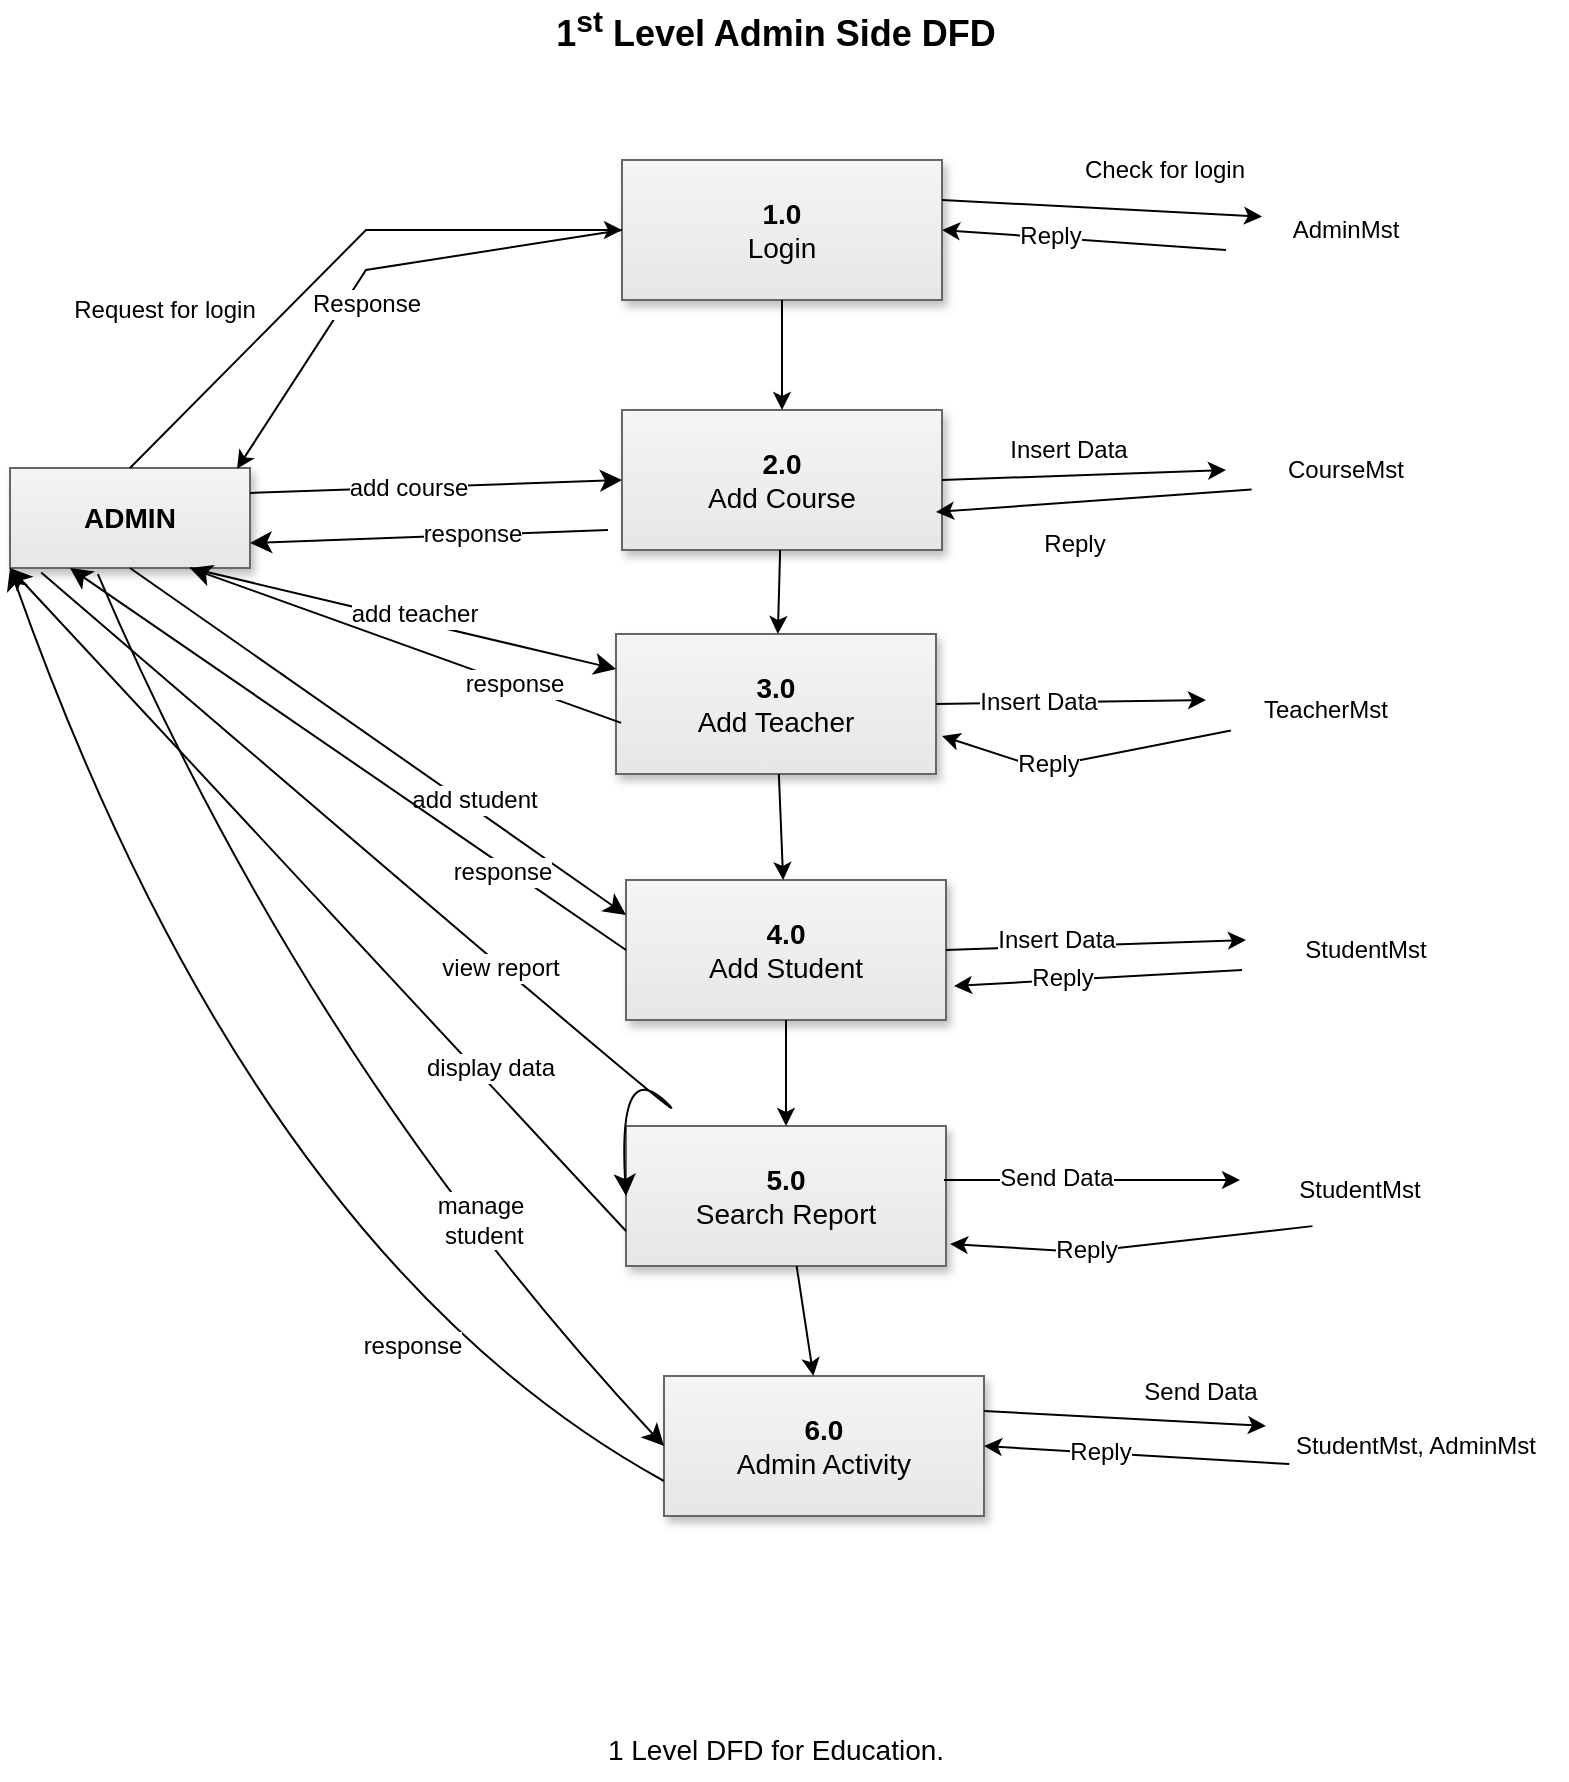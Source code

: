 <mxfile version="28.2.3">
  <diagram id="diagram-1" name="Page-1">
    <mxGraphModel dx="1042" dy="562" grid="0" gridSize="10" guides="1" tooltips="1" connect="1" arrows="1" fold="1" page="1" pageScale="1" pageWidth="850" pageHeight="1100" math="0" shadow="0">
      <root>
        <mxCell id="0" />
        <mxCell id="1" parent="0" />
        <mxCell id="2" value="1&lt;sup&gt;st&lt;/sup&gt; Level Admin Side DFD" style="text;html=1;strokeColor=none;fillColor=none;align=center;verticalAlign=middle;whiteSpace=wrap;rounded=0;fontSize=18;fontStyle=1;" parent="1" vertex="1">
          <mxGeometry x="275" y="20" width="300" height="30" as="geometry" />
        </mxCell>
        <mxCell id="3" value="ADMIN" style="shape=rounded;whiteSpace=wrap;html=1;arcSize=20;fillColor=#f5f5f5;gradientColor=#e6e6e6;gradientDirection=south;strokeColor=#666666;shadow=1;fontStyle=1;fontSize=14;" parent="1" vertex="1">
          <mxGeometry x="42" y="254" width="120" height="50" as="geometry" />
        </mxCell>
        <mxCell id="4" value="&lt;b&gt;1.0&lt;/b&gt;&lt;br&gt;Login" style="shape=rounded;whiteSpace=wrap;html=1;arcSize=50;fillColor=#f5f5f5;gradientColor=#e6e6e6;gradientDirection=south;strokeColor=#666666;shadow=1;fontStyle=0;fontSize=14;align=center;" parent="1" vertex="1">
          <mxGeometry x="348" y="100" width="160" height="70" as="geometry" />
        </mxCell>
        <mxCell id="5" value="&lt;b&gt;2.0&lt;/b&gt;&lt;br&gt;Add Course" style="shape=rounded;whiteSpace=wrap;html=1;arcSize=50;fillColor=#f5f5f5;gradientColor=#e6e6e6;gradientDirection=south;strokeColor=#666666;shadow=1;fontStyle=0;fontSize=14;align=center;" parent="1" vertex="1">
          <mxGeometry x="348" y="225" width="160" height="70" as="geometry" />
        </mxCell>
        <mxCell id="6" value="&lt;b&gt;3.0&lt;/b&gt;&lt;br&gt;Add Teacher" style="shape=rounded;whiteSpace=wrap;html=1;arcSize=50;fillColor=#f5f5f5;gradientColor=#e6e6e6;gradientDirection=south;strokeColor=#666666;shadow=1;fontStyle=0;fontSize=14;align=center;" parent="1" vertex="1">
          <mxGeometry x="345" y="337" width="160" height="70" as="geometry" />
        </mxCell>
        <mxCell id="7" value="&lt;b&gt;4.0&lt;/b&gt;&lt;br&gt;Add Student" style="shape=rounded;whiteSpace=wrap;html=1;arcSize=50;fillColor=#f5f5f5;gradientColor=#e6e6e6;gradientDirection=south;strokeColor=#666666;shadow=1;fontStyle=0;fontSize=14;align=center;" parent="1" vertex="1">
          <mxGeometry x="350" y="460" width="160" height="70" as="geometry" />
        </mxCell>
        <mxCell id="8" value="&lt;b&gt;5.0&lt;/b&gt;&lt;br&gt;Search Report" style="shape=rounded;whiteSpace=wrap;html=1;arcSize=50;fillColor=#f5f5f5;gradientColor=#e6e6e6;gradientDirection=south;strokeColor=#666666;shadow=1;fontStyle=0;fontSize=14;align=center;" parent="1" vertex="1">
          <mxGeometry x="350" y="583" width="160" height="70" as="geometry" />
        </mxCell>
        <mxCell id="9" value="&lt;b&gt;6.0&lt;/b&gt;&lt;br&gt;Admin Activity" style="shape=rounded;whiteSpace=wrap;html=1;arcSize=50;fillColor=#f5f5f5;gradientColor=#e6e6e6;gradientDirection=south;strokeColor=#666666;shadow=1;fontStyle=0;fontSize=14;align=center;" parent="1" vertex="1">
          <mxGeometry x="369" y="708" width="160" height="70" as="geometry" />
        </mxCell>
        <mxCell id="10" value="AdminMst" style="shape=partialRectangle;whiteSpace=wrap;html=1;top=0;bottom=0;right=0;left=0;strokeColor=#000000;fillColor=none;align=center;verticalAlign=middle;dashed=0;fontSize=12;" parent="1" vertex="1">
          <mxGeometry x="650" y="125" width="120" height="20" as="geometry" />
        </mxCell>
        <mxCell id="11" value="CourseMst" style="shape=partialRectangle;whiteSpace=wrap;html=1;top=0;bottom=0;right=0;left=0;strokeColor=#000000;fillColor=none;align=center;verticalAlign=middle;dashed=0;fontSize=12;" parent="1" vertex="1">
          <mxGeometry x="650" y="245" width="120" height="20" as="geometry" />
        </mxCell>
        <mxCell id="12" value="TeacherMst" style="shape=partialRectangle;whiteSpace=wrap;html=1;top=0;bottom=0;right=0;left=0;strokeColor=#000000;fillColor=none;align=center;verticalAlign=middle;dashed=0;fontSize=12;" parent="1" vertex="1">
          <mxGeometry x="640" y="365" width="120" height="20" as="geometry" />
        </mxCell>
        <mxCell id="13" value="StudentMst" style="shape=partialRectangle;whiteSpace=wrap;html=1;top=0;bottom=0;right=0;left=0;strokeColor=#000000;fillColor=none;align=center;verticalAlign=middle;dashed=0;fontSize=12;" parent="1" vertex="1">
          <mxGeometry x="660" y="485" width="120" height="20" as="geometry" />
        </mxCell>
        <mxCell id="14" value="StudentMst" style="shape=partialRectangle;whiteSpace=wrap;html=1;top=0;bottom=0;right=0;left=0;strokeColor=#000000;fillColor=none;align=center;verticalAlign=middle;dashed=0;fontSize=12;" parent="1" vertex="1">
          <mxGeometry x="657" y="605" width="120" height="20" as="geometry" />
        </mxCell>
        <mxCell id="15" value="StudentMst, AdminMst" style="shape=partialRectangle;whiteSpace=wrap;html=1;top=0;bottom=0;right=0;left=0;strokeColor=#000000;fillColor=none;align=center;verticalAlign=middle;dashed=0;fontSize=12;" parent="1" vertex="1">
          <mxGeometry x="670" y="733" width="150" height="20" as="geometry" />
        </mxCell>
        <mxCell id="16" value="" style="endArrow=classic;html=1;rounded=0;" parent="1" source="4" target="5" edge="1">
          <mxGeometry width="50" height="50" relative="1" as="geometry">
            <mxPoint x="360" y="200" as="sourcePoint" />
            <mxPoint x="410" y="250" as="targetPoint" />
          </mxGeometry>
        </mxCell>
        <mxCell id="17" value="" style="endArrow=classic;html=1;rounded=0;" parent="1" source="5" target="6" edge="1">
          <mxGeometry width="50" height="50" relative="1" as="geometry">
            <mxPoint x="360" y="320" as="sourcePoint" />
            <mxPoint x="410" y="370" as="targetPoint" />
          </mxGeometry>
        </mxCell>
        <mxCell id="18" value="" style="endArrow=classic;html=1;rounded=0;" parent="1" source="6" target="7" edge="1">
          <mxGeometry width="50" height="50" relative="1" as="geometry">
            <mxPoint x="360" y="440" as="sourcePoint" />
            <mxPoint x="410" y="490" as="targetPoint" />
          </mxGeometry>
        </mxCell>
        <mxCell id="19" value="" style="endArrow=classic;html=1;rounded=0;" parent="1" source="7" target="8" edge="1">
          <mxGeometry width="50" height="50" relative="1" as="geometry">
            <mxPoint x="360" y="560" as="sourcePoint" />
            <mxPoint x="410" y="610" as="targetPoint" />
          </mxGeometry>
        </mxCell>
        <mxCell id="20" value="" style="endArrow=classic;html=1;rounded=0;" parent="1" source="8" target="9" edge="1">
          <mxGeometry width="50" height="50" relative="1" as="geometry">
            <mxPoint x="360" y="680" as="sourcePoint" />
            <mxPoint x="410" y="730" as="targetPoint" />
          </mxGeometry>
        </mxCell>
        <mxCell id="22" value="" style="endArrow=classic;html=1;rounded=0;entryX=0;entryY=0.5;entryDx=0;entryDy=0;exitX=0.5;exitY=0;exitDx=0;exitDy=0;" parent="1" source="3" target="4" edge="1">
          <mxGeometry width="50" height="50" relative="1" as="geometry">
            <mxPoint x="160" y="135" as="sourcePoint" />
            <mxPoint x="270" y="135" as="targetPoint" />
            <Array as="points">
              <mxPoint x="220" y="135" />
            </Array>
          </mxGeometry>
        </mxCell>
        <mxCell id="21" value="Request for login" style="edgeLabel;html=1;align=center;verticalAlign=middle;resizable=0;points=[];fontSize=12;" parent="22" vertex="1" connectable="0">
          <mxGeometry x="-0.25" y="1" relative="1" as="geometry">
            <mxPoint x="-61" as="offset" />
          </mxGeometry>
        </mxCell>
        <mxCell id="24" value="" style="endArrow=classic;html=1;rounded=0;exitX=0;exitY=0.5;exitDx=0;exitDy=0;entryX=0.946;entryY=0.008;entryDx=0;entryDy=0;entryPerimeter=0;" parent="1" source="4" target="3" edge="1">
          <mxGeometry width="50" height="50" relative="1" as="geometry">
            <mxPoint x="290" y="145" as="sourcePoint" />
            <mxPoint x="160" y="155" as="targetPoint" />
            <Array as="points">
              <mxPoint x="220" y="155" />
            </Array>
          </mxGeometry>
        </mxCell>
        <mxCell id="23" value="Response" style="edgeLabel;html=1;align=center;verticalAlign=middle;resizable=0;points=[];fontSize=12;" parent="24" vertex="1" connectable="0">
          <mxGeometry x="0.25" y="-1" relative="1" as="geometry">
            <mxPoint x="14" y="-4" as="offset" />
          </mxGeometry>
        </mxCell>
        <mxCell id="26" value="" style="endArrow=classic;html=1;rounded=0;entryX=0.15;entryY=0.165;entryDx=0;entryDy=0;entryPerimeter=0;" parent="1" target="10" edge="1">
          <mxGeometry width="50" height="50" relative="1" as="geometry">
            <mxPoint x="508" y="120" as="sourcePoint" />
            <mxPoint x="625" y="123.82" as="targetPoint" />
          </mxGeometry>
        </mxCell>
        <mxCell id="25" value="Check for login" style="edgeLabel;html=1;align=center;verticalAlign=middle;resizable=0;points=[];fontSize=12;" parent="26" vertex="1" connectable="0">
          <mxGeometry x="-0.25" y="1" relative="1" as="geometry">
            <mxPoint x="51" y="-17" as="offset" />
          </mxGeometry>
        </mxCell>
        <mxCell id="28" value="" style="endArrow=classic;html=1;rounded=0;entryX=1;entryY=0.5;entryDx=0;entryDy=0;exitX=0;exitY=1;exitDx=0;exitDy=0;" parent="1" source="10" target="4" edge="1">
          <mxGeometry width="50" height="50" relative="1" as="geometry">
            <mxPoint x="580" y="155" as="sourcePoint" />
            <mxPoint x="450" y="155" as="targetPoint" />
          </mxGeometry>
        </mxCell>
        <mxCell id="27" value="Reply" style="edgeLabel;html=1;align=center;verticalAlign=middle;resizable=0;points=[];fontSize=12;" parent="28" vertex="1" connectable="0">
          <mxGeometry x="0.25" y="-1" relative="1" as="geometry">
            <mxPoint as="offset" />
          </mxGeometry>
        </mxCell>
        <mxCell id="34" value="" style="endArrow=classic;html=1;rounded=0;exitX=1;exitY=0.5;exitDx=0;exitDy=0;entryX=0;entryY=0.5;entryDx=0;entryDy=0;" parent="1" source="5" target="11" edge="1">
          <mxGeometry width="50" height="50" relative="1" as="geometry">
            <mxPoint x="450" y="255" as="sourcePoint" />
            <mxPoint x="580" y="255" as="targetPoint" />
          </mxGeometry>
        </mxCell>
        <mxCell id="33" value="Insert Data" style="edgeLabel;html=1;align=center;verticalAlign=middle;resizable=0;points=[];fontSize=12;" parent="34" vertex="1" connectable="0">
          <mxGeometry x="-0.25" y="1" relative="1" as="geometry">
            <mxPoint x="9" y="-12" as="offset" />
          </mxGeometry>
        </mxCell>
        <mxCell id="36" value="" style="endArrow=classic;html=1;rounded=0;entryX=1;entryY=0.5;entryDx=0;entryDy=0;exitX=0.107;exitY=0.988;exitDx=0;exitDy=0;exitPerimeter=0;" parent="1" source="11" edge="1">
          <mxGeometry width="50" height="50" relative="1" as="geometry">
            <mxPoint x="666.44" y="284.52" as="sourcePoint" />
            <mxPoint x="505" y="276" as="targetPoint" />
          </mxGeometry>
        </mxCell>
        <mxCell id="35" value="Reply" style="edgeLabel;html=1;align=center;verticalAlign=middle;resizable=0;points=[];fontSize=12;" parent="36" vertex="1" connectable="0">
          <mxGeometry x="0.25" y="-1" relative="1" as="geometry">
            <mxPoint x="10" y="21" as="offset" />
          </mxGeometry>
        </mxCell>
        <mxCell id="42" value="" style="endArrow=classic;html=1;rounded=0;exitX=1;exitY=0.5;exitDx=0;exitDy=0;entryX=0;entryY=0.25;entryDx=0;entryDy=0;" parent="1" source="6" target="12" edge="1">
          <mxGeometry width="50" height="50" relative="1" as="geometry">
            <mxPoint x="450" y="375" as="sourcePoint" />
            <mxPoint x="580" y="375" as="targetPoint" />
          </mxGeometry>
        </mxCell>
        <mxCell id="41" value="Insert Data" style="edgeLabel;html=1;align=center;verticalAlign=middle;resizable=0;points=[];fontSize=12;" parent="42" vertex="1" connectable="0">
          <mxGeometry x="-0.25" y="1" relative="1" as="geometry">
            <mxPoint as="offset" />
          </mxGeometry>
        </mxCell>
        <mxCell id="44" value="" style="endArrow=classic;html=1;rounded=0;entryX=1;entryY=0.5;entryDx=0;entryDy=0;exitX=0.104;exitY=1.012;exitDx=0;exitDy=0;exitPerimeter=0;" parent="1" source="12" edge="1">
          <mxGeometry width="50" height="50" relative="1" as="geometry">
            <mxPoint x="643" y="401" as="sourcePoint" />
            <mxPoint x="508" y="388" as="targetPoint" />
            <Array as="points">
              <mxPoint x="557" y="404" />
            </Array>
          </mxGeometry>
        </mxCell>
        <mxCell id="43" value="Reply" style="edgeLabel;html=1;align=center;verticalAlign=middle;resizable=0;points=[];fontSize=12;" parent="44" vertex="1" connectable="0">
          <mxGeometry x="0.25" y="-1" relative="1" as="geometry">
            <mxPoint as="offset" />
          </mxGeometry>
        </mxCell>
        <mxCell id="50" value="" style="endArrow=classic;html=1;rounded=0;exitX=1;exitY=0.5;exitDx=0;exitDy=0;entryX=0;entryY=0.25;entryDx=0;entryDy=0;" parent="1" source="7" target="13" edge="1">
          <mxGeometry width="50" height="50" relative="1" as="geometry">
            <mxPoint x="450" y="495" as="sourcePoint" />
            <mxPoint x="580" y="495" as="targetPoint" />
          </mxGeometry>
        </mxCell>
        <mxCell id="49" value="Insert Data" style="edgeLabel;html=1;align=center;verticalAlign=middle;resizable=0;points=[];fontSize=12;" parent="50" vertex="1" connectable="0">
          <mxGeometry x="-0.25" y="1" relative="1" as="geometry">
            <mxPoint x="-2" y="-2" as="offset" />
          </mxGeometry>
        </mxCell>
        <mxCell id="52" value="" style="endArrow=classic;html=1;rounded=0;" parent="1" edge="1">
          <mxGeometry width="50" height="50" relative="1" as="geometry">
            <mxPoint x="658" y="505" as="sourcePoint" />
            <mxPoint x="514" y="513" as="targetPoint" />
          </mxGeometry>
        </mxCell>
        <mxCell id="51" value="Reply" style="edgeLabel;html=1;align=center;verticalAlign=middle;resizable=0;points=[];fontSize=12;" parent="52" vertex="1" connectable="0">
          <mxGeometry x="0.25" y="-1" relative="1" as="geometry">
            <mxPoint as="offset" />
          </mxGeometry>
        </mxCell>
        <mxCell id="58" value="" style="endArrow=classic;html=1;rounded=0;entryX=0;entryY=0.25;entryDx=0;entryDy=0;" parent="1" target="14" edge="1">
          <mxGeometry width="50" height="50" relative="1" as="geometry">
            <mxPoint x="509" y="610" as="sourcePoint" />
            <mxPoint x="611" y="608" as="targetPoint" />
          </mxGeometry>
        </mxCell>
        <mxCell id="57" value="Send Data" style="edgeLabel;html=1;align=center;verticalAlign=middle;resizable=0;points=[];fontSize=12;" parent="58" vertex="1" connectable="0">
          <mxGeometry x="-0.25" y="1" relative="1" as="geometry">
            <mxPoint as="offset" />
          </mxGeometry>
        </mxCell>
        <mxCell id="60" value="" style="endArrow=classic;html=1;rounded=0;exitX=0.127;exitY=1.153;exitDx=0;exitDy=0;exitPerimeter=0;" parent="1" edge="1">
          <mxGeometry width="50" height="50" relative="1" as="geometry">
            <mxPoint x="693.24" y="633.06" as="sourcePoint" />
            <mxPoint x="512" y="642" as="targetPoint" />
            <Array as="points">
              <mxPoint x="578" y="646" />
            </Array>
          </mxGeometry>
        </mxCell>
        <mxCell id="59" value="Reply" style="edgeLabel;html=1;align=center;verticalAlign=middle;resizable=0;points=[];fontSize=12;" parent="60" vertex="1" connectable="0">
          <mxGeometry x="0.25" y="-1" relative="1" as="geometry">
            <mxPoint as="offset" />
          </mxGeometry>
        </mxCell>
        <mxCell id="66" value="" style="endArrow=classic;html=1;rounded=0;exitX=1;exitY=0.25;exitDx=0;exitDy=0;entryX=0;entryY=0;entryDx=0;entryDy=0;" parent="1" source="9" target="15" edge="1">
          <mxGeometry width="50" height="50" relative="1" as="geometry">
            <mxPoint x="479" y="721" as="sourcePoint" />
            <mxPoint x="580" y="721" as="targetPoint" />
          </mxGeometry>
        </mxCell>
        <mxCell id="65" value="Send Data" style="edgeLabel;html=1;align=center;verticalAlign=middle;resizable=0;points=[];fontSize=12;" parent="66" vertex="1" connectable="0">
          <mxGeometry x="-0.25" y="1" relative="1" as="geometry">
            <mxPoint x="55" y="-12" as="offset" />
          </mxGeometry>
        </mxCell>
        <mxCell id="68" value="" style="endArrow=classic;html=1;rounded=0;entryX=1;entryY=0.5;entryDx=0;entryDy=0;exitX=0.078;exitY=0.953;exitDx=0;exitDy=0;exitPerimeter=0;" parent="1" source="15" target="9" edge="1">
          <mxGeometry width="50" height="50" relative="1" as="geometry">
            <mxPoint x="580" y="755" as="sourcePoint" />
            <mxPoint x="450" y="755" as="targetPoint" />
          </mxGeometry>
        </mxCell>
        <mxCell id="67" value="Reply" style="edgeLabel;html=1;align=center;verticalAlign=middle;resizable=0;points=[];fontSize=12;" parent="68" vertex="1" connectable="0">
          <mxGeometry x="0.25" y="-1" relative="1" as="geometry">
            <mxPoint as="offset" />
          </mxGeometry>
        </mxCell>
        <mxCell id="69" value="1 Level DFD for Education." style="text;html=1;strokeColor=none;fillColor=none;align=center;verticalAlign=middle;whiteSpace=wrap;rounded=0;fontSize=14;" parent="1" vertex="1">
          <mxGeometry x="225" y="880" width="400" height="30" as="geometry" />
        </mxCell>
        <mxCell id="71" value="" style="endArrow=classic;html=1;rounded=0;fontSize=12;startSize=8;endSize=8;curved=1;exitX=1;exitY=0.25;exitDx=0;exitDy=0;entryX=0;entryY=0.5;entryDx=0;entryDy=0;" parent="1" source="3" target="5" edge="1">
          <mxGeometry width="50" height="50" relative="1" as="geometry">
            <mxPoint x="401" y="437" as="sourcePoint" />
            <mxPoint x="451" y="387" as="targetPoint" />
          </mxGeometry>
        </mxCell>
        <mxCell id="86" value="add course" style="edgeLabel;html=1;align=center;verticalAlign=middle;resizable=0;points=[];fontSize=12;" parent="71" vertex="1" connectable="0">
          <mxGeometry x="-0.149" relative="1" as="geometry">
            <mxPoint as="offset" />
          </mxGeometry>
        </mxCell>
        <mxCell id="72" value="" style="endArrow=classic;html=1;rounded=0;fontSize=12;startSize=8;endSize=8;curved=1;entryX=1;entryY=0.75;entryDx=0;entryDy=0;" parent="1" target="3" edge="1">
          <mxGeometry width="50" height="50" relative="1" as="geometry">
            <mxPoint x="341" y="285" as="sourcePoint" />
            <mxPoint x="451" y="387" as="targetPoint" />
          </mxGeometry>
        </mxCell>
        <mxCell id="87" value="response" style="edgeLabel;html=1;align=center;verticalAlign=middle;resizable=0;points=[];fontSize=12;" parent="72" vertex="1" connectable="0">
          <mxGeometry x="-0.24" y="-1" relative="1" as="geometry">
            <mxPoint as="offset" />
          </mxGeometry>
        </mxCell>
        <mxCell id="73" value="" style="endArrow=classic;html=1;rounded=0;fontSize=12;startSize=8;endSize=8;curved=1;exitX=0.75;exitY=1;exitDx=0;exitDy=0;entryX=0;entryY=0.25;entryDx=0;entryDy=0;" parent="1" source="3" target="6" edge="1">
          <mxGeometry width="50" height="50" relative="1" as="geometry">
            <mxPoint x="401" y="437" as="sourcePoint" />
            <mxPoint x="451" y="387" as="targetPoint" />
          </mxGeometry>
        </mxCell>
        <mxCell id="88" value="add teacher" style="edgeLabel;html=1;align=center;verticalAlign=middle;resizable=0;points=[];fontSize=12;" parent="73" vertex="1" connectable="0">
          <mxGeometry x="0.039" y="4" relative="1" as="geometry">
            <mxPoint as="offset" />
          </mxGeometry>
        </mxCell>
        <mxCell id="74" value="" style="endArrow=classic;html=1;rounded=0;fontSize=12;startSize=8;endSize=8;curved=1;entryX=0.75;entryY=1;entryDx=0;entryDy=0;exitX=0.016;exitY=0.635;exitDx=0;exitDy=0;exitPerimeter=0;" parent="1" source="6" target="3" edge="1">
          <mxGeometry width="50" height="50" relative="1" as="geometry">
            <mxPoint x="341" y="383" as="sourcePoint" />
            <mxPoint x="451" y="481" as="targetPoint" />
          </mxGeometry>
        </mxCell>
        <mxCell id="89" value="response" style="edgeLabel;html=1;align=center;verticalAlign=middle;resizable=0;points=[];fontSize=12;" parent="74" vertex="1" connectable="0">
          <mxGeometry x="-0.512" y="-1" relative="1" as="geometry">
            <mxPoint x="-1" as="offset" />
          </mxGeometry>
        </mxCell>
        <mxCell id="75" value="" style="endArrow=classic;html=1;rounded=0;fontSize=12;startSize=8;endSize=8;curved=1;exitX=0.5;exitY=1;exitDx=0;exitDy=0;entryX=0;entryY=0.25;entryDx=0;entryDy=0;" parent="1" source="3" target="7" edge="1">
          <mxGeometry width="50" height="50" relative="1" as="geometry">
            <mxPoint x="401" y="531" as="sourcePoint" />
            <mxPoint x="451" y="481" as="targetPoint" />
          </mxGeometry>
        </mxCell>
        <mxCell id="90" value="add student" style="edgeLabel;html=1;align=center;verticalAlign=middle;resizable=0;points=[];fontSize=12;" parent="75" vertex="1" connectable="0">
          <mxGeometry x="0.367" y="3" relative="1" as="geometry">
            <mxPoint as="offset" />
          </mxGeometry>
        </mxCell>
        <mxCell id="76" value="" style="endArrow=classic;html=1;rounded=0;fontSize=12;startSize=8;endSize=8;curved=1;exitX=0;exitY=0.5;exitDx=0;exitDy=0;entryX=0.25;entryY=1;entryDx=0;entryDy=0;" parent="1" source="7" target="3" edge="1">
          <mxGeometry width="50" height="50" relative="1" as="geometry">
            <mxPoint x="401" y="531" as="sourcePoint" />
            <mxPoint x="451" y="481" as="targetPoint" />
          </mxGeometry>
        </mxCell>
        <mxCell id="91" value="response" style="edgeLabel;html=1;align=center;verticalAlign=middle;resizable=0;points=[];fontSize=12;" parent="76" vertex="1" connectable="0">
          <mxGeometry x="-0.557" y="2" relative="1" as="geometry">
            <mxPoint y="1" as="offset" />
          </mxGeometry>
        </mxCell>
        <mxCell id="81" value="" style="curved=1;endArrow=classic;html=1;rounded=0;fontSize=12;startSize=8;endSize=8;exitX=0.13;exitY=1.044;exitDx=0;exitDy=0;exitPerimeter=0;entryX=0;entryY=0.5;entryDx=0;entryDy=0;" parent="1" source="3" target="8" edge="1">
          <mxGeometry width="50" height="50" relative="1" as="geometry">
            <mxPoint x="346" y="597" as="sourcePoint" />
            <mxPoint x="396" y="547" as="targetPoint" />
            <Array as="points">
              <mxPoint x="396" y="597" />
              <mxPoint x="346" y="547" />
            </Array>
          </mxGeometry>
        </mxCell>
        <mxCell id="92" value="view report" style="edgeLabel;html=1;align=center;verticalAlign=middle;resizable=0;points=[];fontSize=12;" parent="81" vertex="1" connectable="0">
          <mxGeometry x="0.03" y="-1" relative="1" as="geometry">
            <mxPoint y="-1" as="offset" />
          </mxGeometry>
        </mxCell>
        <mxCell id="83" value="" style="endArrow=classic;html=1;rounded=0;fontSize=12;startSize=8;endSize=8;curved=1;exitX=0;exitY=0.75;exitDx=0;exitDy=0;entryX=0;entryY=1;entryDx=0;entryDy=0;" parent="1" source="8" target="3" edge="1">
          <mxGeometry width="50" height="50" relative="1" as="geometry">
            <mxPoint x="346" y="562" as="sourcePoint" />
            <mxPoint x="396" y="512" as="targetPoint" />
          </mxGeometry>
        </mxCell>
        <mxCell id="93" value="display data" style="edgeLabel;html=1;align=center;verticalAlign=middle;resizable=0;points=[];fontSize=12;" parent="83" vertex="1" connectable="0">
          <mxGeometry x="-0.535" y="-5" relative="1" as="geometry">
            <mxPoint y="-1" as="offset" />
          </mxGeometry>
        </mxCell>
        <mxCell id="84" value="" style="endArrow=classic;html=1;rounded=0;fontSize=12;startSize=8;endSize=8;curved=1;exitX=0;exitY=0.75;exitDx=0;exitDy=0;entryX=0.099;entryY=0.987;entryDx=0;entryDy=0;entryPerimeter=0;" parent="1" source="9" edge="1">
          <mxGeometry width="50" height="50" relative="1" as="geometry">
            <mxPoint x="357.12" y="761.15" as="sourcePoint" />
            <mxPoint x="42.0" y="304" as="targetPoint" />
            <Array as="points">
              <mxPoint x="164" y="648" />
            </Array>
          </mxGeometry>
        </mxCell>
        <mxCell id="94" value="response" style="edgeLabel;html=1;align=center;verticalAlign=middle;resizable=0;points=[];fontSize=12;" parent="84" vertex="1" connectable="0">
          <mxGeometry x="-0.518" y="2" relative="1" as="geometry">
            <mxPoint x="1" as="offset" />
          </mxGeometry>
        </mxCell>
        <mxCell id="85" value="" style="endArrow=classic;html=1;rounded=0;fontSize=12;startSize=8;endSize=8;curved=1;exitX=0.366;exitY=1.062;exitDx=0;exitDy=0;exitPerimeter=0;entryX=0;entryY=0.5;entryDx=0;entryDy=0;" parent="1" source="3" target="9" edge="1">
          <mxGeometry width="50" height="50" relative="1" as="geometry">
            <mxPoint x="346" y="580" as="sourcePoint" />
            <mxPoint x="396" y="530" as="targetPoint" />
            <Array as="points">
              <mxPoint x="190" y="551" />
            </Array>
          </mxGeometry>
        </mxCell>
        <mxCell id="95" value="manage&lt;div&gt;&amp;nbsp;student&lt;/div&gt;" style="edgeLabel;html=1;align=center;verticalAlign=middle;resizable=0;points=[];fontSize=12;" parent="85" vertex="1" connectable="0">
          <mxGeometry x="0.384" y="2" relative="1" as="geometry">
            <mxPoint x="17" y="7" as="offset" />
          </mxGeometry>
        </mxCell>
      </root>
    </mxGraphModel>
  </diagram>
</mxfile>

